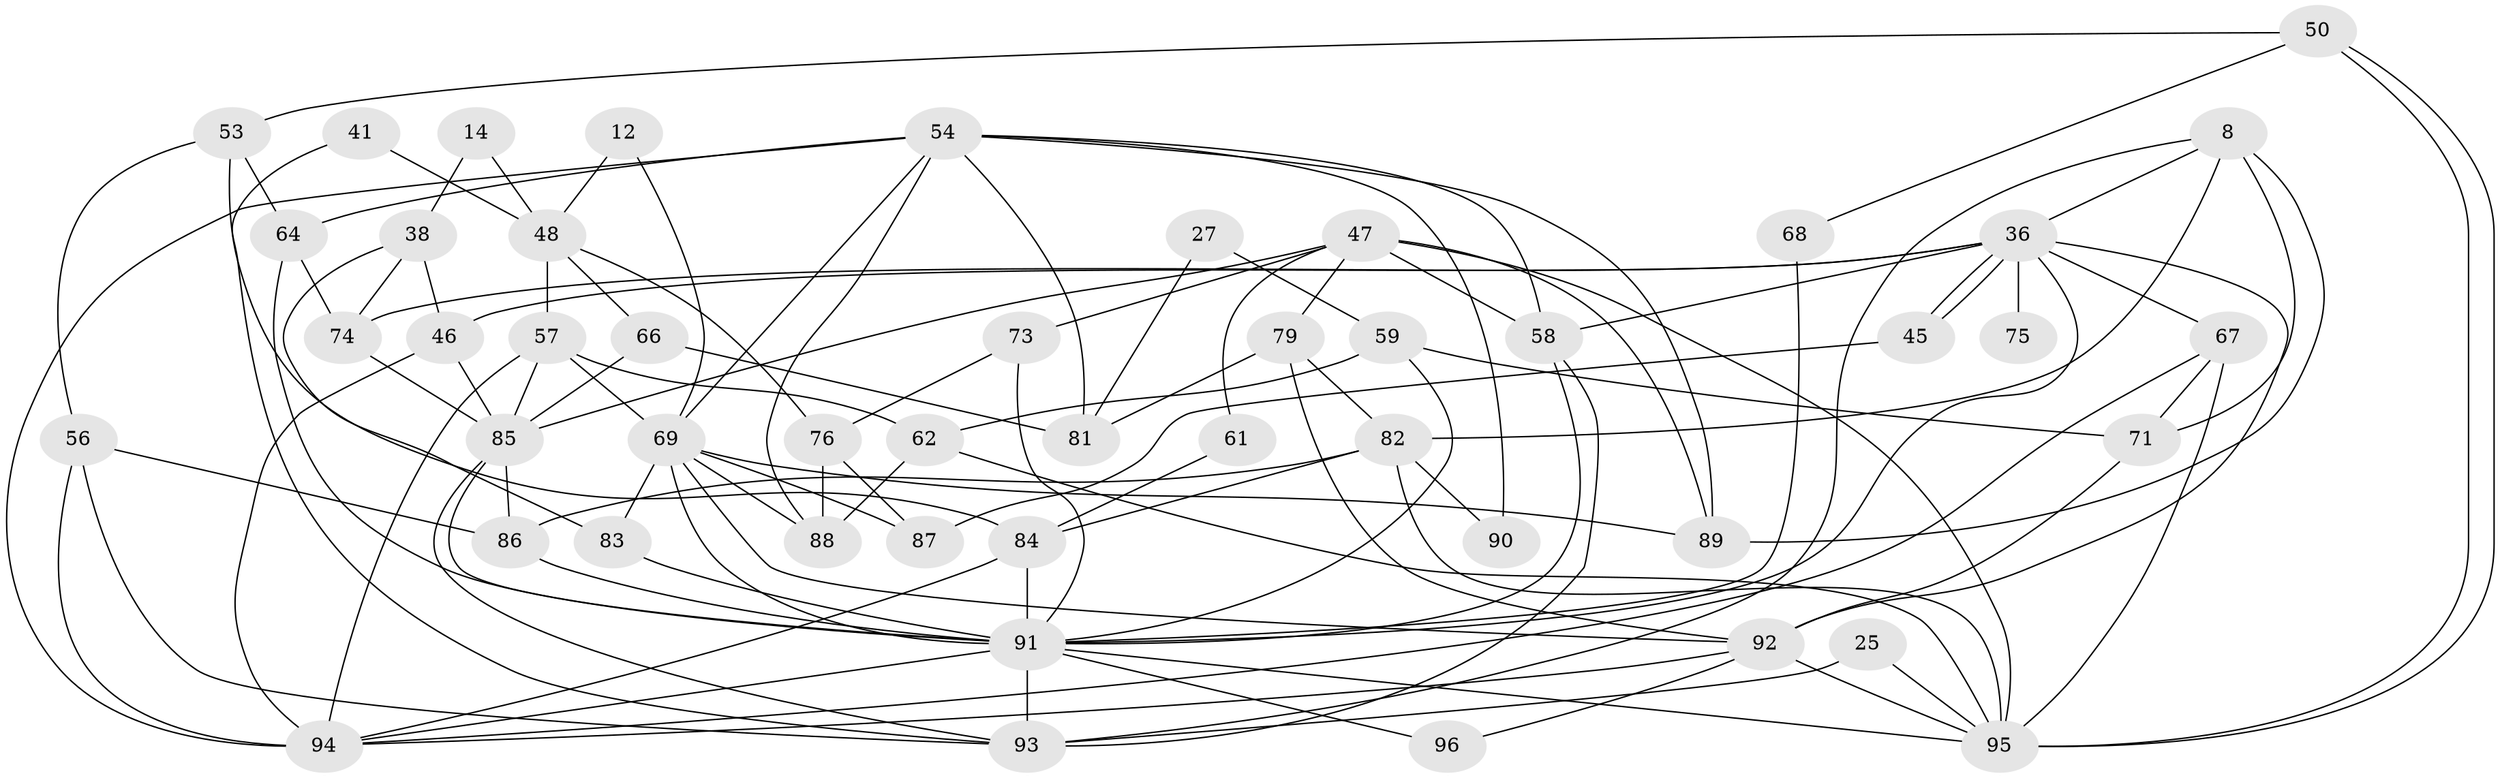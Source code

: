 // original degree distribution, {2: 0.16666666666666666, 6: 0.0625, 3: 0.25, 5: 0.15625, 7: 0.0625, 9: 0.010416666666666666, 4: 0.28125, 10: 0.010416666666666666}
// Generated by graph-tools (version 1.1) at 2025/49/03/09/25 04:49:58]
// undirected, 48 vertices, 111 edges
graph export_dot {
graph [start="1"]
  node [color=gray90,style=filled];
  8 [super="+7"];
  12;
  14;
  25;
  27;
  36 [super="+13+9"];
  38;
  41;
  45;
  46 [super="+39"];
  47 [super="+18"];
  48;
  50;
  53;
  54 [super="+10+5"];
  56;
  57 [super="+35"];
  58 [super="+24"];
  59 [super="+4"];
  61;
  62;
  64 [super="+42"];
  66;
  67;
  68;
  69 [super="+29+43+49+65"];
  71;
  73;
  74 [super="+15"];
  75 [super="+52"];
  76;
  79;
  81;
  82 [super="+32"];
  83;
  84;
  85 [super="+21+17+31"];
  86 [super="+60"];
  87;
  88 [super="+16"];
  89;
  90;
  91 [super="+44+63+80+72"];
  92 [super="+30+77"];
  93 [super="+70+37"];
  94 [super="+6+78"];
  95 [super="+34"];
  96;
  8 -- 71;
  8 -- 89 [weight=2];
  8 -- 36;
  8 -- 93;
  8 -- 82;
  12 -- 69;
  12 -- 48;
  14 -- 38;
  14 -- 48;
  25 -- 93;
  25 -- 95;
  27 -- 81;
  27 -- 59;
  36 -- 45;
  36 -- 45;
  36 -- 46 [weight=2];
  36 -- 75 [weight=4];
  36 -- 67;
  36 -- 74;
  36 -- 58;
  36 -- 92;
  36 -- 91 [weight=4];
  38 -- 83;
  38 -- 74;
  38 -- 46;
  41 -- 48;
  41 -- 93;
  45 -- 87;
  46 -- 85;
  46 -- 94;
  47 -- 58 [weight=2];
  47 -- 73;
  47 -- 89;
  47 -- 61;
  47 -- 95 [weight=2];
  47 -- 79;
  47 -- 85 [weight=2];
  48 -- 66;
  48 -- 57 [weight=2];
  48 -- 76;
  50 -- 95;
  50 -- 95;
  50 -- 53;
  50 -- 68;
  53 -- 84;
  53 -- 56;
  53 -- 64;
  54 -- 89;
  54 -- 81;
  54 -- 88 [weight=3];
  54 -- 64 [weight=2];
  54 -- 58 [weight=2];
  54 -- 90;
  54 -- 94;
  54 -- 69 [weight=2];
  56 -- 86;
  56 -- 93;
  56 -- 94;
  57 -- 85;
  57 -- 62;
  57 -- 94;
  57 -- 69;
  58 -- 93 [weight=2];
  58 -- 91;
  59 -- 71;
  59 -- 62;
  59 -- 91 [weight=2];
  61 -- 84;
  62 -- 95;
  62 -- 88;
  64 -- 74;
  64 -- 91 [weight=4];
  66 -- 85;
  66 -- 81;
  67 -- 95;
  67 -- 71;
  67 -- 94;
  68 -- 91;
  69 -- 89;
  69 -- 83 [weight=2];
  69 -- 92 [weight=2];
  69 -- 91 [weight=4];
  69 -- 87;
  69 -- 88;
  71 -- 92;
  73 -- 76;
  73 -- 91 [weight=2];
  74 -- 85 [weight=2];
  76 -- 88;
  76 -- 87;
  79 -- 81;
  79 -- 92;
  79 -- 82;
  82 -- 95;
  82 -- 86 [weight=2];
  82 -- 84;
  82 -- 90;
  83 -- 91;
  84 -- 94;
  84 -- 91;
  85 -- 86;
  85 -- 91;
  85 -- 93 [weight=2];
  86 -- 91;
  91 -- 95;
  91 -- 93;
  91 -- 96;
  91 -- 94;
  92 -- 95 [weight=2];
  92 -- 96;
  92 -- 94 [weight=2];
}
